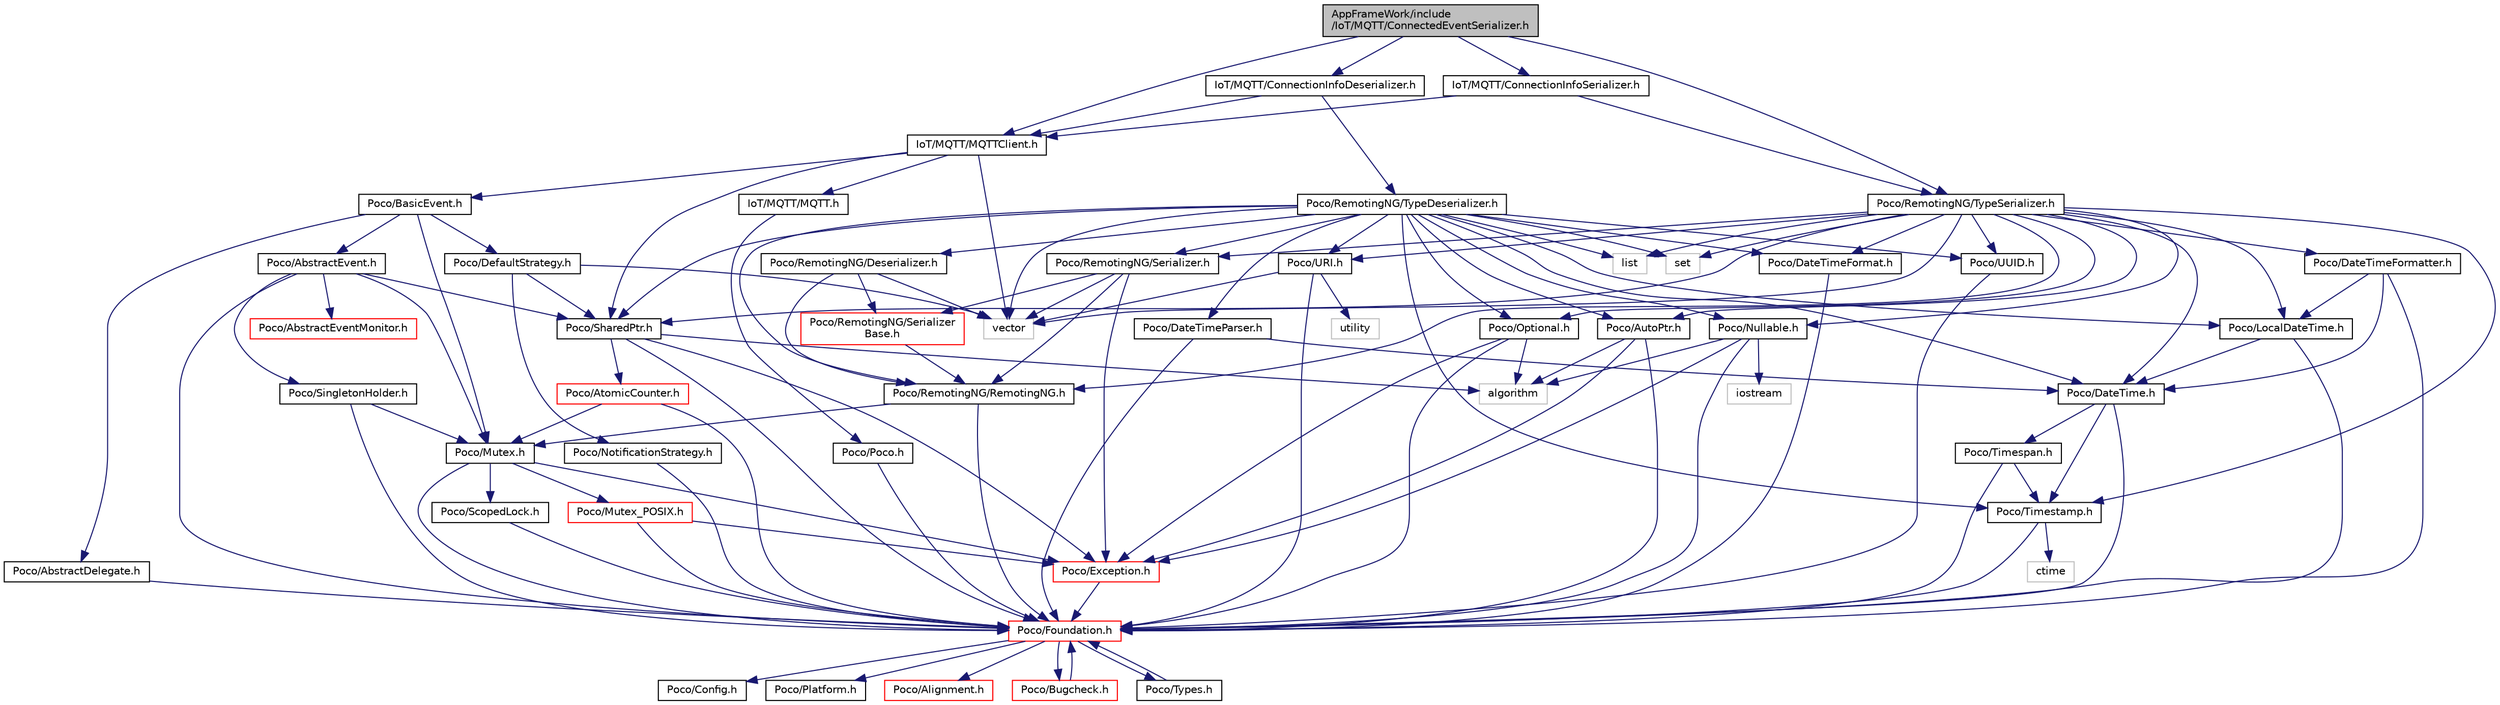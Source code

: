 digraph "AppFrameWork/include/IoT/MQTT/ConnectedEventSerializer.h"
{
 // LATEX_PDF_SIZE
  edge [fontname="Helvetica",fontsize="10",labelfontname="Helvetica",labelfontsize="10"];
  node [fontname="Helvetica",fontsize="10",shape=record];
  Node1 [label="AppFrameWork/include\l/IoT/MQTT/ConnectedEventSerializer.h",height=0.2,width=0.4,color="black", fillcolor="grey75", style="filled", fontcolor="black",tooltip=" "];
  Node1 -> Node2 [color="midnightblue",fontsize="10",style="solid",fontname="Helvetica"];
  Node2 [label="IoT/MQTT/ConnectionInfoDeserializer.h",height=0.2,width=0.4,color="black", fillcolor="white", style="filled",URL="$ConnectionInfoDeserializer_8h.html",tooltip=" "];
  Node2 -> Node3 [color="midnightblue",fontsize="10",style="solid",fontname="Helvetica"];
  Node3 [label="IoT/MQTT/MQTTClient.h",height=0.2,width=0.4,color="black", fillcolor="white", style="filled",URL="$MQTTClient_8h.html",tooltip=" "];
  Node3 -> Node4 [color="midnightblue",fontsize="10",style="solid",fontname="Helvetica"];
  Node4 [label="IoT/MQTT/MQTT.h",height=0.2,width=0.4,color="black", fillcolor="white", style="filled",URL="$MQTT_8h.html",tooltip=" "];
  Node4 -> Node5 [color="midnightblue",fontsize="10",style="solid",fontname="Helvetica"];
  Node5 [label="Poco/Poco.h",height=0.2,width=0.4,color="black", fillcolor="white", style="filled",URL="$Poco_8h.html",tooltip=" "];
  Node5 -> Node6 [color="midnightblue",fontsize="10",style="solid",fontname="Helvetica"];
  Node6 [label="Poco/Foundation.h",height=0.2,width=0.4,color="red", fillcolor="white", style="filled",URL="$Foundation_8h.html",tooltip=" "];
  Node6 -> Node7 [color="midnightblue",fontsize="10",style="solid",fontname="Helvetica"];
  Node7 [label="Poco/Config.h",height=0.2,width=0.4,color="black", fillcolor="white", style="filled",URL="$Config_8h.html",tooltip=" "];
  Node6 -> Node8 [color="midnightblue",fontsize="10",style="solid",fontname="Helvetica"];
  Node8 [label="Poco/Platform.h",height=0.2,width=0.4,color="black", fillcolor="white", style="filled",URL="$Platform_8h.html",tooltip=" "];
  Node6 -> Node9 [color="midnightblue",fontsize="10",style="solid",fontname="Helvetica"];
  Node9 [label="Poco/Alignment.h",height=0.2,width=0.4,color="red", fillcolor="white", style="filled",URL="$Alignment_8h.html",tooltip=" "];
  Node6 -> Node11 [color="midnightblue",fontsize="10",style="solid",fontname="Helvetica"];
  Node11 [label="Poco/Bugcheck.h",height=0.2,width=0.4,color="red", fillcolor="white", style="filled",URL="$Bugcheck_8h.html",tooltip=" "];
  Node11 -> Node6 [color="midnightblue",fontsize="10",style="solid",fontname="Helvetica"];
  Node6 -> Node14 [color="midnightblue",fontsize="10",style="solid",fontname="Helvetica"];
  Node14 [label="Poco/Types.h",height=0.2,width=0.4,color="black", fillcolor="white", style="filled",URL="$Types_8h.html",tooltip=" "];
  Node14 -> Node6 [color="midnightblue",fontsize="10",style="solid",fontname="Helvetica"];
  Node3 -> Node15 [color="midnightblue",fontsize="10",style="solid",fontname="Helvetica"];
  Node15 [label="Poco/BasicEvent.h",height=0.2,width=0.4,color="black", fillcolor="white", style="filled",URL="$BasicEvent_8h.html",tooltip=" "];
  Node15 -> Node16 [color="midnightblue",fontsize="10",style="solid",fontname="Helvetica"];
  Node16 [label="Poco/AbstractEvent.h",height=0.2,width=0.4,color="black", fillcolor="white", style="filled",URL="$AbstractEvent_8h.html",tooltip=" "];
  Node16 -> Node6 [color="midnightblue",fontsize="10",style="solid",fontname="Helvetica"];
  Node16 -> Node17 [color="midnightblue",fontsize="10",style="solid",fontname="Helvetica"];
  Node17 [label="Poco/SingletonHolder.h",height=0.2,width=0.4,color="black", fillcolor="white", style="filled",URL="$SingletonHolder_8h.html",tooltip=" "];
  Node17 -> Node6 [color="midnightblue",fontsize="10",style="solid",fontname="Helvetica"];
  Node17 -> Node18 [color="midnightblue",fontsize="10",style="solid",fontname="Helvetica"];
  Node18 [label="Poco/Mutex.h",height=0.2,width=0.4,color="black", fillcolor="white", style="filled",URL="$Mutex_8h.html",tooltip=" "];
  Node18 -> Node6 [color="midnightblue",fontsize="10",style="solid",fontname="Helvetica"];
  Node18 -> Node19 [color="midnightblue",fontsize="10",style="solid",fontname="Helvetica"];
  Node19 [label="Poco/Exception.h",height=0.2,width=0.4,color="red", fillcolor="white", style="filled",URL="$Exception_8h.html",tooltip=" "];
  Node19 -> Node6 [color="midnightblue",fontsize="10",style="solid",fontname="Helvetica"];
  Node18 -> Node21 [color="midnightblue",fontsize="10",style="solid",fontname="Helvetica"];
  Node21 [label="Poco/ScopedLock.h",height=0.2,width=0.4,color="black", fillcolor="white", style="filled",URL="$ScopedLock_8h.html",tooltip=" "];
  Node21 -> Node6 [color="midnightblue",fontsize="10",style="solid",fontname="Helvetica"];
  Node18 -> Node22 [color="midnightblue",fontsize="10",style="solid",fontname="Helvetica"];
  Node22 [label="Poco/Mutex_POSIX.h",height=0.2,width=0.4,color="red", fillcolor="white", style="filled",URL="$Mutex__POSIX_8h.html",tooltip=" "];
  Node22 -> Node6 [color="midnightblue",fontsize="10",style="solid",fontname="Helvetica"];
  Node22 -> Node19 [color="midnightblue",fontsize="10",style="solid",fontname="Helvetica"];
  Node16 -> Node25 [color="midnightblue",fontsize="10",style="solid",fontname="Helvetica"];
  Node25 [label="Poco/SharedPtr.h",height=0.2,width=0.4,color="black", fillcolor="white", style="filled",URL="$SharedPtr_8h.html",tooltip=" "];
  Node25 -> Node6 [color="midnightblue",fontsize="10",style="solid",fontname="Helvetica"];
  Node25 -> Node19 [color="midnightblue",fontsize="10",style="solid",fontname="Helvetica"];
  Node25 -> Node26 [color="midnightblue",fontsize="10",style="solid",fontname="Helvetica"];
  Node26 [label="Poco/AtomicCounter.h",height=0.2,width=0.4,color="red", fillcolor="white", style="filled",URL="$AtomicCounter_8h.html",tooltip=" "];
  Node26 -> Node6 [color="midnightblue",fontsize="10",style="solid",fontname="Helvetica"];
  Node26 -> Node18 [color="midnightblue",fontsize="10",style="solid",fontname="Helvetica"];
  Node25 -> Node29 [color="midnightblue",fontsize="10",style="solid",fontname="Helvetica"];
  Node29 [label="algorithm",height=0.2,width=0.4,color="grey75", fillcolor="white", style="filled",tooltip=" "];
  Node16 -> Node18 [color="midnightblue",fontsize="10",style="solid",fontname="Helvetica"];
  Node16 -> Node30 [color="midnightblue",fontsize="10",style="solid",fontname="Helvetica"];
  Node30 [label="Poco/AbstractEventMonitor.h",height=0.2,width=0.4,color="red", fillcolor="white", style="filled",URL="$AbstractEventMonitor_8h.html",tooltip=" "];
  Node15 -> Node63 [color="midnightblue",fontsize="10",style="solid",fontname="Helvetica"];
  Node63 [label="Poco/DefaultStrategy.h",height=0.2,width=0.4,color="black", fillcolor="white", style="filled",URL="$DefaultStrategy_8h.html",tooltip=" "];
  Node63 -> Node64 [color="midnightblue",fontsize="10",style="solid",fontname="Helvetica"];
  Node64 [label="Poco/NotificationStrategy.h",height=0.2,width=0.4,color="black", fillcolor="white", style="filled",URL="$NotificationStrategy_8h.html",tooltip=" "];
  Node64 -> Node6 [color="midnightblue",fontsize="10",style="solid",fontname="Helvetica"];
  Node63 -> Node25 [color="midnightblue",fontsize="10",style="solid",fontname="Helvetica"];
  Node63 -> Node61 [color="midnightblue",fontsize="10",style="solid",fontname="Helvetica"];
  Node61 [label="vector",height=0.2,width=0.4,color="grey75", fillcolor="white", style="filled",tooltip=" "];
  Node15 -> Node65 [color="midnightblue",fontsize="10",style="solid",fontname="Helvetica"];
  Node65 [label="Poco/AbstractDelegate.h",height=0.2,width=0.4,color="black", fillcolor="white", style="filled",URL="$AbstractDelegate_8h.html",tooltip=" "];
  Node65 -> Node6 [color="midnightblue",fontsize="10",style="solid",fontname="Helvetica"];
  Node15 -> Node18 [color="midnightblue",fontsize="10",style="solid",fontname="Helvetica"];
  Node3 -> Node25 [color="midnightblue",fontsize="10",style="solid",fontname="Helvetica"];
  Node3 -> Node61 [color="midnightblue",fontsize="10",style="solid",fontname="Helvetica"];
  Node2 -> Node66 [color="midnightblue",fontsize="10",style="solid",fontname="Helvetica"];
  Node66 [label="Poco/RemotingNG/TypeDeserializer.h",height=0.2,width=0.4,color="black", fillcolor="white", style="filled",URL="$TypeDeserializer_8h.html",tooltip=" "];
  Node66 -> Node67 [color="midnightblue",fontsize="10",style="solid",fontname="Helvetica"];
  Node67 [label="Poco/RemotingNG/RemotingNG.h",height=0.2,width=0.4,color="black", fillcolor="white", style="filled",URL="$RemotingNG_8h.html",tooltip=" "];
  Node67 -> Node6 [color="midnightblue",fontsize="10",style="solid",fontname="Helvetica"];
  Node67 -> Node18 [color="midnightblue",fontsize="10",style="solid",fontname="Helvetica"];
  Node66 -> Node68 [color="midnightblue",fontsize="10",style="solid",fontname="Helvetica"];
  Node68 [label="Poco/RemotingNG/Deserializer.h",height=0.2,width=0.4,color="black", fillcolor="white", style="filled",URL="$Deserializer_8h.html",tooltip=" "];
  Node68 -> Node67 [color="midnightblue",fontsize="10",style="solid",fontname="Helvetica"];
  Node68 -> Node69 [color="midnightblue",fontsize="10",style="solid",fontname="Helvetica"];
  Node69 [label="Poco/RemotingNG/Serializer\lBase.h",height=0.2,width=0.4,color="red", fillcolor="white", style="filled",URL="$SerializerBase_8h.html",tooltip=" "];
  Node69 -> Node67 [color="midnightblue",fontsize="10",style="solid",fontname="Helvetica"];
  Node68 -> Node61 [color="midnightblue",fontsize="10",style="solid",fontname="Helvetica"];
  Node66 -> Node71 [color="midnightblue",fontsize="10",style="solid",fontname="Helvetica"];
  Node71 [label="Poco/RemotingNG/Serializer.h",height=0.2,width=0.4,color="black", fillcolor="white", style="filled",URL="$Serializer_8h.html",tooltip=" "];
  Node71 -> Node67 [color="midnightblue",fontsize="10",style="solid",fontname="Helvetica"];
  Node71 -> Node69 [color="midnightblue",fontsize="10",style="solid",fontname="Helvetica"];
  Node71 -> Node19 [color="midnightblue",fontsize="10",style="solid",fontname="Helvetica"];
  Node71 -> Node61 [color="midnightblue",fontsize="10",style="solid",fontname="Helvetica"];
  Node66 -> Node72 [color="midnightblue",fontsize="10",style="solid",fontname="Helvetica"];
  Node72 [label="Poco/Optional.h",height=0.2,width=0.4,color="black", fillcolor="white", style="filled",URL="$Optional_8h.html",tooltip=" "];
  Node72 -> Node6 [color="midnightblue",fontsize="10",style="solid",fontname="Helvetica"];
  Node72 -> Node19 [color="midnightblue",fontsize="10",style="solid",fontname="Helvetica"];
  Node72 -> Node29 [color="midnightblue",fontsize="10",style="solid",fontname="Helvetica"];
  Node66 -> Node73 [color="midnightblue",fontsize="10",style="solid",fontname="Helvetica"];
  Node73 [label="Poco/Nullable.h",height=0.2,width=0.4,color="black", fillcolor="white", style="filled",URL="$Nullable_8h.html",tooltip=" "];
  Node73 -> Node6 [color="midnightblue",fontsize="10",style="solid",fontname="Helvetica"];
  Node73 -> Node19 [color="midnightblue",fontsize="10",style="solid",fontname="Helvetica"];
  Node73 -> Node29 [color="midnightblue",fontsize="10",style="solid",fontname="Helvetica"];
  Node73 -> Node74 [color="midnightblue",fontsize="10",style="solid",fontname="Helvetica"];
  Node74 [label="iostream",height=0.2,width=0.4,color="grey75", fillcolor="white", style="filled",tooltip=" "];
  Node66 -> Node38 [color="midnightblue",fontsize="10",style="solid",fontname="Helvetica"];
  Node38 [label="Poco/AutoPtr.h",height=0.2,width=0.4,color="black", fillcolor="white", style="filled",URL="$AutoPtr_8h.html",tooltip=" "];
  Node38 -> Node6 [color="midnightblue",fontsize="10",style="solid",fontname="Helvetica"];
  Node38 -> Node19 [color="midnightblue",fontsize="10",style="solid",fontname="Helvetica"];
  Node38 -> Node29 [color="midnightblue",fontsize="10",style="solid",fontname="Helvetica"];
  Node66 -> Node25 [color="midnightblue",fontsize="10",style="solid",fontname="Helvetica"];
  Node66 -> Node75 [color="midnightblue",fontsize="10",style="solid",fontname="Helvetica"];
  Node75 [label="Poco/URI.h",height=0.2,width=0.4,color="black", fillcolor="white", style="filled",URL="$URI_8h.html",tooltip=" "];
  Node75 -> Node6 [color="midnightblue",fontsize="10",style="solid",fontname="Helvetica"];
  Node75 -> Node61 [color="midnightblue",fontsize="10",style="solid",fontname="Helvetica"];
  Node75 -> Node76 [color="midnightblue",fontsize="10",style="solid",fontname="Helvetica"];
  Node76 [label="utility",height=0.2,width=0.4,color="grey75", fillcolor="white", style="filled",tooltip=" "];
  Node66 -> Node77 [color="midnightblue",fontsize="10",style="solid",fontname="Helvetica"];
  Node77 [label="Poco/UUID.h",height=0.2,width=0.4,color="black", fillcolor="white", style="filled",URL="$UUID_8h.html",tooltip=" "];
  Node77 -> Node6 [color="midnightblue",fontsize="10",style="solid",fontname="Helvetica"];
  Node66 -> Node53 [color="midnightblue",fontsize="10",style="solid",fontname="Helvetica"];
  Node53 [label="Poco/Timestamp.h",height=0.2,width=0.4,color="black", fillcolor="white", style="filled",URL="$Timestamp_8h.html",tooltip=" "];
  Node53 -> Node6 [color="midnightblue",fontsize="10",style="solid",fontname="Helvetica"];
  Node53 -> Node54 [color="midnightblue",fontsize="10",style="solid",fontname="Helvetica"];
  Node54 [label="ctime",height=0.2,width=0.4,color="grey75", fillcolor="white", style="filled",tooltip=" "];
  Node66 -> Node78 [color="midnightblue",fontsize="10",style="solid",fontname="Helvetica"];
  Node78 [label="Poco/DateTime.h",height=0.2,width=0.4,color="black", fillcolor="white", style="filled",URL="$DateTime_8h.html",tooltip=" "];
  Node78 -> Node6 [color="midnightblue",fontsize="10",style="solid",fontname="Helvetica"];
  Node78 -> Node53 [color="midnightblue",fontsize="10",style="solid",fontname="Helvetica"];
  Node78 -> Node79 [color="midnightblue",fontsize="10",style="solid",fontname="Helvetica"];
  Node79 [label="Poco/Timespan.h",height=0.2,width=0.4,color="black", fillcolor="white", style="filled",URL="$Timespan_8h.html",tooltip=" "];
  Node79 -> Node6 [color="midnightblue",fontsize="10",style="solid",fontname="Helvetica"];
  Node79 -> Node53 [color="midnightblue",fontsize="10",style="solid",fontname="Helvetica"];
  Node66 -> Node80 [color="midnightblue",fontsize="10",style="solid",fontname="Helvetica"];
  Node80 [label="Poco/LocalDateTime.h",height=0.2,width=0.4,color="black", fillcolor="white", style="filled",URL="$LocalDateTime_8h.html",tooltip=" "];
  Node80 -> Node6 [color="midnightblue",fontsize="10",style="solid",fontname="Helvetica"];
  Node80 -> Node78 [color="midnightblue",fontsize="10",style="solid",fontname="Helvetica"];
  Node66 -> Node81 [color="midnightblue",fontsize="10",style="solid",fontname="Helvetica"];
  Node81 [label="Poco/DateTimeParser.h",height=0.2,width=0.4,color="black", fillcolor="white", style="filled",URL="$DateTimeParser_8h.html",tooltip=" "];
  Node81 -> Node6 [color="midnightblue",fontsize="10",style="solid",fontname="Helvetica"];
  Node81 -> Node78 [color="midnightblue",fontsize="10",style="solid",fontname="Helvetica"];
  Node66 -> Node82 [color="midnightblue",fontsize="10",style="solid",fontname="Helvetica"];
  Node82 [label="Poco/DateTimeFormat.h",height=0.2,width=0.4,color="black", fillcolor="white", style="filled",URL="$DateTimeFormat_8h.html",tooltip=" "];
  Node82 -> Node6 [color="midnightblue",fontsize="10",style="solid",fontname="Helvetica"];
  Node66 -> Node61 [color="midnightblue",fontsize="10",style="solid",fontname="Helvetica"];
  Node66 -> Node83 [color="midnightblue",fontsize="10",style="solid",fontname="Helvetica"];
  Node83 [label="list",height=0.2,width=0.4,color="grey75", fillcolor="white", style="filled",tooltip=" "];
  Node66 -> Node84 [color="midnightblue",fontsize="10",style="solid",fontname="Helvetica"];
  Node84 [label="set",height=0.2,width=0.4,color="grey75", fillcolor="white", style="filled",tooltip=" "];
  Node1 -> Node85 [color="midnightblue",fontsize="10",style="solid",fontname="Helvetica"];
  Node85 [label="IoT/MQTT/ConnectionInfoSerializer.h",height=0.2,width=0.4,color="black", fillcolor="white", style="filled",URL="$ConnectionInfoSerializer_8h.html",tooltip=" "];
  Node85 -> Node3 [color="midnightblue",fontsize="10",style="solid",fontname="Helvetica"];
  Node85 -> Node86 [color="midnightblue",fontsize="10",style="solid",fontname="Helvetica"];
  Node86 [label="Poco/RemotingNG/TypeSerializer.h",height=0.2,width=0.4,color="black", fillcolor="white", style="filled",URL="$TypeSerializer_8h.html",tooltip=" "];
  Node86 -> Node67 [color="midnightblue",fontsize="10",style="solid",fontname="Helvetica"];
  Node86 -> Node71 [color="midnightblue",fontsize="10",style="solid",fontname="Helvetica"];
  Node86 -> Node72 [color="midnightblue",fontsize="10",style="solid",fontname="Helvetica"];
  Node86 -> Node73 [color="midnightblue",fontsize="10",style="solid",fontname="Helvetica"];
  Node86 -> Node25 [color="midnightblue",fontsize="10",style="solid",fontname="Helvetica"];
  Node86 -> Node38 [color="midnightblue",fontsize="10",style="solid",fontname="Helvetica"];
  Node86 -> Node75 [color="midnightblue",fontsize="10",style="solid",fontname="Helvetica"];
  Node86 -> Node77 [color="midnightblue",fontsize="10",style="solid",fontname="Helvetica"];
  Node86 -> Node53 [color="midnightblue",fontsize="10",style="solid",fontname="Helvetica"];
  Node86 -> Node78 [color="midnightblue",fontsize="10",style="solid",fontname="Helvetica"];
  Node86 -> Node80 [color="midnightblue",fontsize="10",style="solid",fontname="Helvetica"];
  Node86 -> Node87 [color="midnightblue",fontsize="10",style="solid",fontname="Helvetica"];
  Node87 [label="Poco/DateTimeFormatter.h",height=0.2,width=0.4,color="black", fillcolor="white", style="filled",URL="$DateTimeFormatter_8h.html",tooltip=" "];
  Node87 -> Node6 [color="midnightblue",fontsize="10",style="solid",fontname="Helvetica"];
  Node87 -> Node78 [color="midnightblue",fontsize="10",style="solid",fontname="Helvetica"];
  Node87 -> Node80 [color="midnightblue",fontsize="10",style="solid",fontname="Helvetica"];
  Node86 -> Node82 [color="midnightblue",fontsize="10",style="solid",fontname="Helvetica"];
  Node86 -> Node61 [color="midnightblue",fontsize="10",style="solid",fontname="Helvetica"];
  Node86 -> Node83 [color="midnightblue",fontsize="10",style="solid",fontname="Helvetica"];
  Node86 -> Node84 [color="midnightblue",fontsize="10",style="solid",fontname="Helvetica"];
  Node1 -> Node3 [color="midnightblue",fontsize="10",style="solid",fontname="Helvetica"];
  Node1 -> Node86 [color="midnightblue",fontsize="10",style="solid",fontname="Helvetica"];
}
